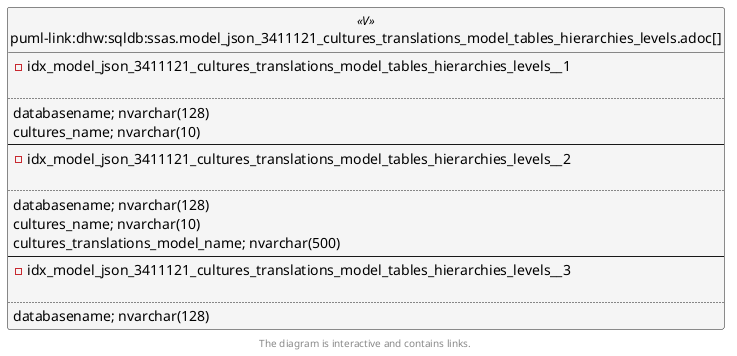 @startuml
left to right direction
'top to bottom direction
hide circle
'avoide "." issues:
set namespaceSeparator none


skinparam class {
  BackgroundColor White
  BackgroundColor<<FN>> Yellow
  BackgroundColor<<FS>> Yellow
  BackgroundColor<<FT>> LightGray
  BackgroundColor<<IF>> Yellow
  BackgroundColor<<IS>> Yellow
  BackgroundColor<<P>> Aqua
  BackgroundColor<<PC>> Aqua
  BackgroundColor<<SN>> Yellow
  BackgroundColor<<SO>> SlateBlue
  BackgroundColor<<TF>> LightGray
  BackgroundColor<<TR>> Tomato
  BackgroundColor<<U>> White
  BackgroundColor<<V>> WhiteSmoke
  BackgroundColor<<X>> Aqua
  BackgroundColor<<external>> AliceBlue
}


entity "puml-link:dhw:sqldb:ssas.model_json_3411121_cultures_translations_model_tables_hierarchies_levels.adoc[]" as ssas.model_json_3411121_cultures_translations_model_tables_hierarchies_levels << V >> {
- idx_model_json_3411121_cultures_translations_model_tables_hierarchies_levels__1

..
databasename; nvarchar(128)
cultures_name; nvarchar(10)
--
- idx_model_json_3411121_cultures_translations_model_tables_hierarchies_levels__2

..
databasename; nvarchar(128)
cultures_name; nvarchar(10)
cultures_translations_model_name; nvarchar(500)
--
- idx_model_json_3411121_cultures_translations_model_tables_hierarchies_levels__3

..
databasename; nvarchar(128)
}

footer The diagram is interactive and contains links.
@enduml

